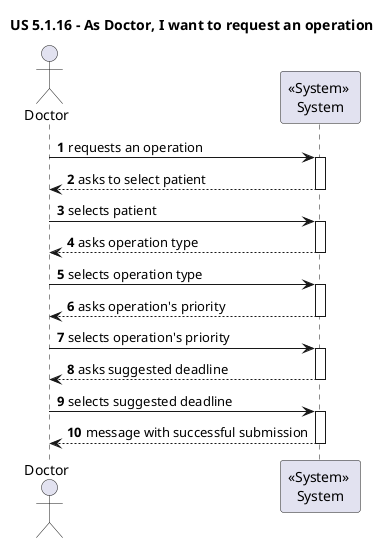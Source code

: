 ﻿@startuml

title US 5.1.16 - As Doctor, I want to request an operation


autonumber
actor "Doctor" as Doctor

participant "<<System>> \nSystem" as System

    Doctor -> System : requests an operation
    activate System

    System --> Doctor : asks to select patient
    deactivate System

    Doctor -> System : selects patient
    activate System

    System --> Doctor : asks operation type
    deactivate System
    
    Doctor -> System : selects operation type
    activate System

    System --> Doctor : asks operation's priority
    deactivate System    
    
    Doctor -> System : selects operation's priority
    activate System
    
    System --> Doctor : asks suggested deadline
    deactivate System    
    
    Doctor -> System : selects suggested deadline
    activate System
    
    System --> Doctor : message with successful submission 
    deactivate System

@enduml
